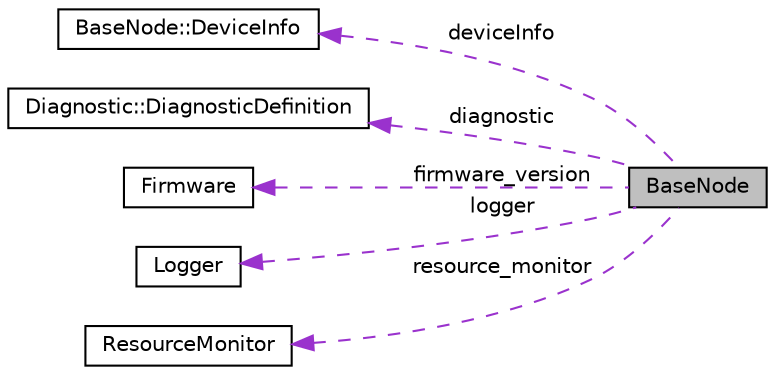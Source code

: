 digraph "BaseNode"
{
 // LATEX_PDF_SIZE
  edge [fontname="Helvetica",fontsize="10",labelfontname="Helvetica",labelfontsize="10"];
  node [fontname="Helvetica",fontsize="10",shape=record];
  rankdir="LR";
  Node1 [label="BaseNode",height=0.2,width=0.4,color="black", fillcolor="grey75", style="filled", fontcolor="black",tooltip="This is a BaseNode class. All Nodes should be a derived class from this Base Class."];
  Node2 -> Node1 [dir="back",color="darkorchid3",fontsize="10",style="dashed",label=" deviceInfo" ,fontname="Helvetica"];
  Node2 [label="BaseNode::DeviceInfo",height=0.2,width=0.4,color="black", fillcolor="white", style="filled",URL="$structBaseNode_1_1DeviceInfo.html",tooltip=" "];
  Node3 -> Node1 [dir="back",color="darkorchid3",fontsize="10",style="dashed",label=" diagnostic" ,fontname="Helvetica"];
  Node3 [label="Diagnostic::DiagnosticDefinition",height=0.2,width=0.4,color="black", fillcolor="white", style="filled",URL="$structDiagnostic_1_1DiagnosticDefinition.html",tooltip="Contains the definition for the DiagnosticDefinition."];
  Node4 -> Node1 [dir="back",color="darkorchid3",fontsize="10",style="dashed",label=" firmware_version" ,fontname="Helvetica"];
  Node4 [label="Firmware",height=0.2,width=0.4,color="black", fillcolor="white", style="filled",URL="$structFirmware.html",tooltip="Firmware struct."];
  Node5 -> Node1 [dir="back",color="darkorchid3",fontsize="10",style="dashed",label=" logger" ,fontname="Helvetica"];
  Node5 [label="Logger",height=0.2,width=0.4,color="black", fillcolor="white", style="filled",URL="$classLogger.html",tooltip="Logger class Logger class used to write log outputs for strings and diagnostic information to console..."];
  Node6 -> Node1 [dir="back",color="darkorchid3",fontsize="10",style="dashed",label=" resource_monitor" ,fontname="Helvetica"];
  Node6 [label="ResourceMonitor",height=0.2,width=0.4,color="black", fillcolor="white", style="filled",URL="$classResourceMonitor.html",tooltip="ResourceMonitor class ResourceMonitor class used to collect resource information on a process or devi..."];
}

